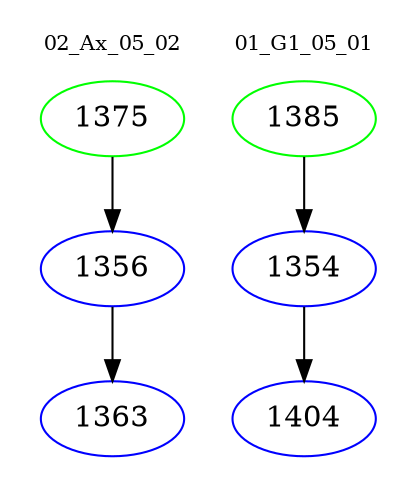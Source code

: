 digraph{
subgraph cluster_0 {
color = white
label = "02_Ax_05_02";
fontsize=10;
T0_1375 [label="1375", color="green"]
T0_1375 -> T0_1356 [color="black"]
T0_1356 [label="1356", color="blue"]
T0_1356 -> T0_1363 [color="black"]
T0_1363 [label="1363", color="blue"]
}
subgraph cluster_1 {
color = white
label = "01_G1_05_01";
fontsize=10;
T1_1385 [label="1385", color="green"]
T1_1385 -> T1_1354 [color="black"]
T1_1354 [label="1354", color="blue"]
T1_1354 -> T1_1404 [color="black"]
T1_1404 [label="1404", color="blue"]
}
}
